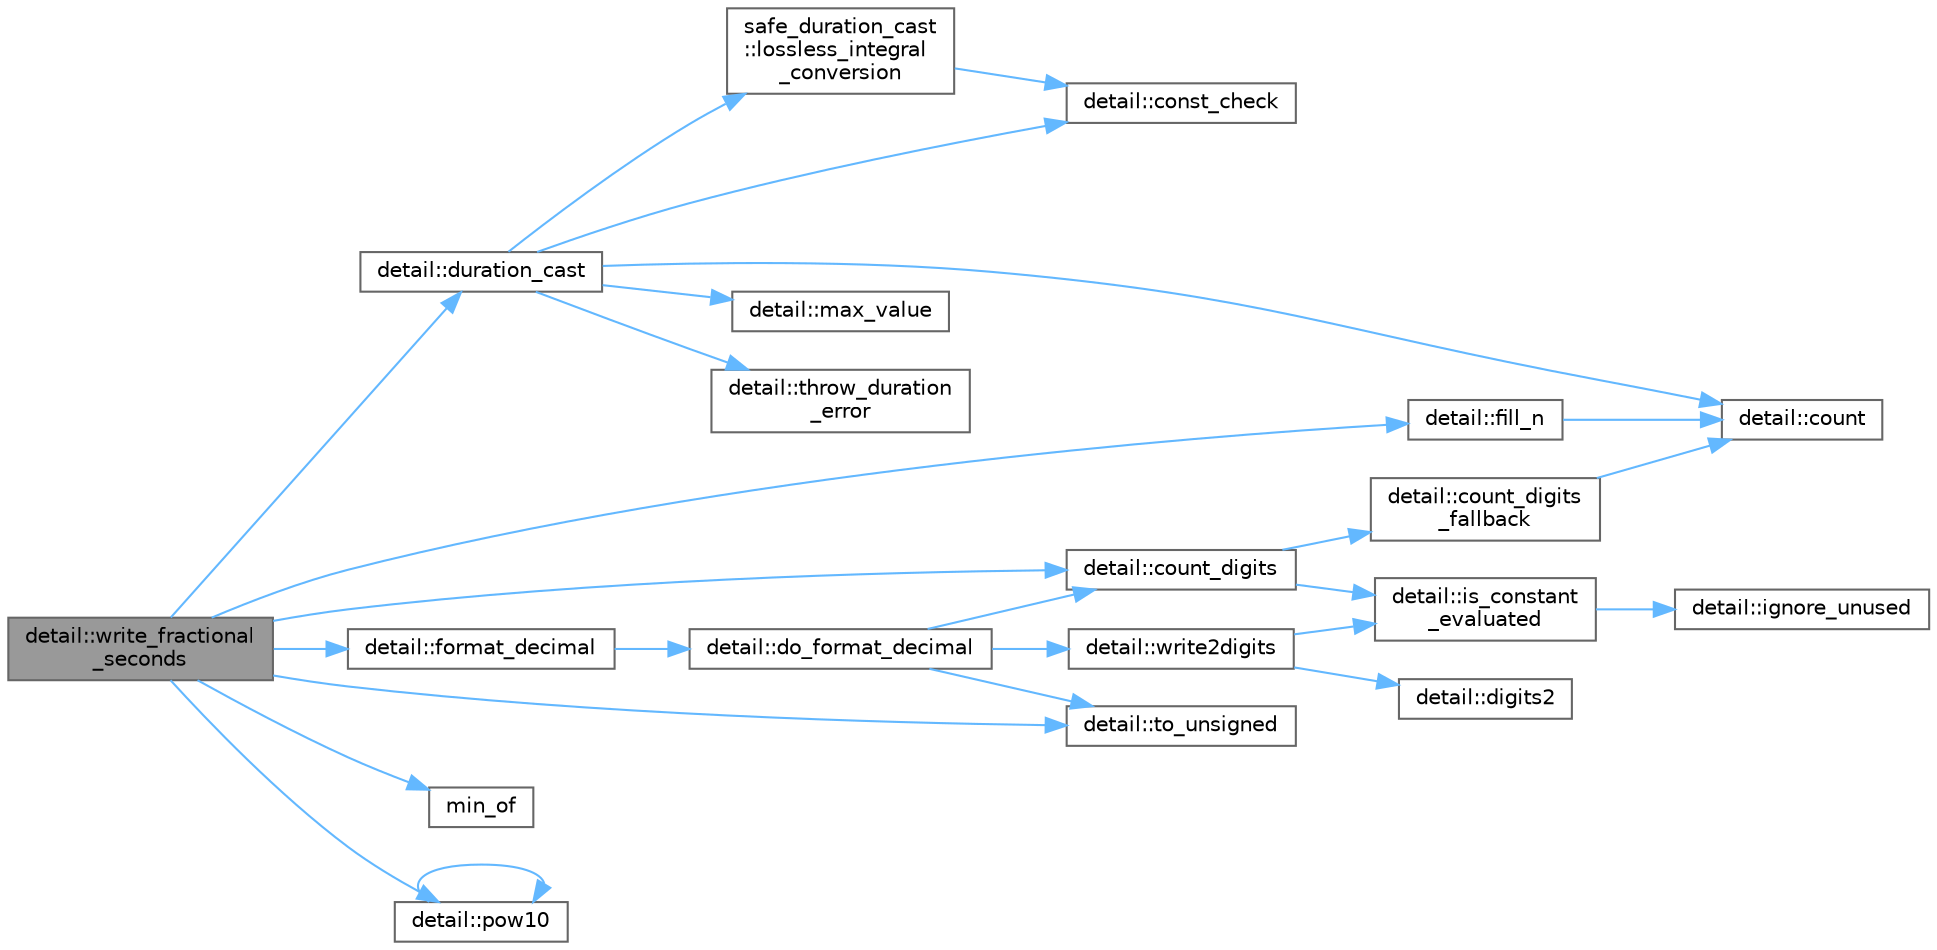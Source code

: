 digraph "detail::write_fractional_seconds"
{
 // LATEX_PDF_SIZE
  bgcolor="transparent";
  edge [fontname=Helvetica,fontsize=10,labelfontname=Helvetica,labelfontsize=10];
  node [fontname=Helvetica,fontsize=10,shape=box,height=0.2,width=0.4];
  rankdir="LR";
  Node1 [id="Node000001",label="detail::write_fractional\l_seconds",height=0.2,width=0.4,color="gray40", fillcolor="grey60", style="filled", fontcolor="black",tooltip=" "];
  Node1 -> Node2 [id="edge26_Node000001_Node000002",color="steelblue1",style="solid",tooltip=" "];
  Node2 [id="Node000002",label="detail::count_digits",height=0.2,width=0.4,color="grey40", fillcolor="white", style="filled",URL="$namespacedetail.html#ae970ad8cf6b25d7896f788089ca1b0eb",tooltip=" "];
  Node2 -> Node3 [id="edge27_Node000002_Node000003",color="steelblue1",style="solid",tooltip=" "];
  Node3 [id="Node000003",label="detail::count_digits\l_fallback",height=0.2,width=0.4,color="grey40", fillcolor="white", style="filled",URL="$namespacedetail.html#a300bc96ee936e9f6ef3565c8dff68a72",tooltip=" "];
  Node3 -> Node4 [id="edge28_Node000003_Node000004",color="steelblue1",style="solid",tooltip=" "];
  Node4 [id="Node000004",label="detail::count",height=0.2,width=0.4,color="grey40", fillcolor="white", style="filled",URL="$namespacedetail.html#adecb5dbdc5faeb0d252ab0f4cb92c8a9",tooltip=" "];
  Node2 -> Node5 [id="edge29_Node000002_Node000005",color="steelblue1",style="solid",tooltip=" "];
  Node5 [id="Node000005",label="detail::is_constant\l_evaluated",height=0.2,width=0.4,color="grey40", fillcolor="white", style="filled",URL="$namespacedetail.html#a75ed2634319883d038944529dbb954e2",tooltip=" "];
  Node5 -> Node6 [id="edge30_Node000005_Node000006",color="steelblue1",style="solid",tooltip=" "];
  Node6 [id="Node000006",label="detail::ignore_unused",height=0.2,width=0.4,color="grey40", fillcolor="white", style="filled",URL="$namespacedetail.html#a1fe84ebaf96215ce0665d95b3124c2df",tooltip=" "];
  Node1 -> Node7 [id="edge31_Node000001_Node000007",color="steelblue1",style="solid",tooltip=" "];
  Node7 [id="Node000007",label="detail::duration_cast",height=0.2,width=0.4,color="grey40", fillcolor="white", style="filled",URL="$namespacedetail.html#a3910638d8b020c3796c253b8adffc23e",tooltip=" "];
  Node7 -> Node8 [id="edge32_Node000007_Node000008",color="steelblue1",style="solid",tooltip=" "];
  Node8 [id="Node000008",label="detail::const_check",height=0.2,width=0.4,color="grey40", fillcolor="white", style="filled",URL="$namespacedetail.html#a8a0f6a5093c0390e04f2d2091e0a42e0",tooltip=" "];
  Node7 -> Node4 [id="edge33_Node000007_Node000004",color="steelblue1",style="solid",tooltip=" "];
  Node7 -> Node9 [id="edge34_Node000007_Node000009",color="steelblue1",style="solid",tooltip=" "];
  Node9 [id="Node000009",label="safe_duration_cast\l::lossless_integral\l_conversion",height=0.2,width=0.4,color="grey40", fillcolor="white", style="filled",URL="$namespacesafe__duration__cast.html#ad9fbe9a58d2f046c1b477ec0bea62e0c",tooltip=" "];
  Node9 -> Node8 [id="edge35_Node000009_Node000008",color="steelblue1",style="solid",tooltip=" "];
  Node7 -> Node10 [id="edge36_Node000007_Node000010",color="steelblue1",style="solid",tooltip=" "];
  Node10 [id="Node000010",label="detail::max_value",height=0.2,width=0.4,color="grey40", fillcolor="white", style="filled",URL="$namespacedetail.html#a45c2130c44ebe54179eafcee3cda2bfb",tooltip=" "];
  Node7 -> Node11 [id="edge37_Node000007_Node000011",color="steelblue1",style="solid",tooltip=" "];
  Node11 [id="Node000011",label="detail::throw_duration\l_error",height=0.2,width=0.4,color="grey40", fillcolor="white", style="filled",URL="$namespacedetail.html#a941d78609a67f85782aec2b9a4bdaf5c",tooltip=" "];
  Node1 -> Node12 [id="edge38_Node000001_Node000012",color="steelblue1",style="solid",tooltip=" "];
  Node12 [id="Node000012",label="detail::fill_n",height=0.2,width=0.4,color="grey40", fillcolor="white", style="filled",URL="$namespacedetail.html#a818b390bd30ad25b638f7b067cb50f15",tooltip=" "];
  Node12 -> Node4 [id="edge39_Node000012_Node000004",color="steelblue1",style="solid",tooltip=" "];
  Node1 -> Node13 [id="edge40_Node000001_Node000013",color="steelblue1",style="solid",tooltip=" "];
  Node13 [id="Node000013",label="detail::format_decimal",height=0.2,width=0.4,color="grey40", fillcolor="white", style="filled",URL="$namespacedetail.html#af04e9c0225b4d7ed82a9c1d946319a3f",tooltip=" "];
  Node13 -> Node14 [id="edge41_Node000013_Node000014",color="steelblue1",style="solid",tooltip=" "];
  Node14 [id="Node000014",label="detail::do_format_decimal",height=0.2,width=0.4,color="grey40", fillcolor="white", style="filled",URL="$namespacedetail.html#ae25db05d115230b68094fc27377a987a",tooltip=" "];
  Node14 -> Node2 [id="edge42_Node000014_Node000002",color="steelblue1",style="solid",tooltip=" "];
  Node14 -> Node15 [id="edge43_Node000014_Node000015",color="steelblue1",style="solid",tooltip=" "];
  Node15 [id="Node000015",label="detail::to_unsigned",height=0.2,width=0.4,color="grey40", fillcolor="white", style="filled",URL="$namespacedetail.html#a4855e668246c731a97484efc329f2aac",tooltip=" "];
  Node14 -> Node16 [id="edge44_Node000014_Node000016",color="steelblue1",style="solid",tooltip=" "];
  Node16 [id="Node000016",label="detail::write2digits",height=0.2,width=0.4,color="grey40", fillcolor="white", style="filled",URL="$namespacedetail.html#ade16648d662a4c70e2500ae74ef7e671",tooltip=" "];
  Node16 -> Node17 [id="edge45_Node000016_Node000017",color="steelblue1",style="solid",tooltip=" "];
  Node17 [id="Node000017",label="detail::digits2",height=0.2,width=0.4,color="grey40", fillcolor="white", style="filled",URL="$namespacedetail.html#a6c4f7c079b8675a87a24a7cf0821c067",tooltip=" "];
  Node16 -> Node5 [id="edge46_Node000016_Node000005",color="steelblue1",style="solid",tooltip=" "];
  Node1 -> Node18 [id="edge47_Node000001_Node000018",color="steelblue1",style="solid",tooltip=" "];
  Node18 [id="Node000018",label="min_of",height=0.2,width=0.4,color="grey40", fillcolor="white", style="filled",URL="$base_8h.html#a2e5592bf3509e2fc090fa0f329ee551f",tooltip=" "];
  Node1 -> Node19 [id="edge48_Node000001_Node000019",color="steelblue1",style="solid",tooltip=" "];
  Node19 [id="Node000019",label="detail::pow10",height=0.2,width=0.4,color="grey40", fillcolor="white", style="filled",URL="$namespacedetail.html#a5e0587d9f42d113f1c3fdab31c7773c1",tooltip=" "];
  Node19 -> Node19 [id="edge49_Node000019_Node000019",color="steelblue1",style="solid",tooltip=" "];
  Node1 -> Node15 [id="edge50_Node000001_Node000015",color="steelblue1",style="solid",tooltip=" "];
}
